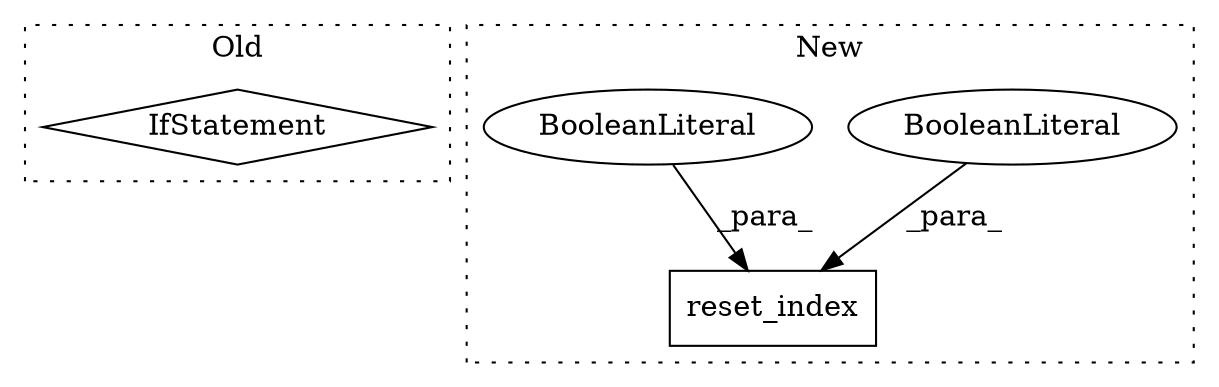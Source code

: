 digraph G {
subgraph cluster0 {
1 [label="IfStatement" a="25" s="3147" l="40" shape="diamond"];
label = "Old";
style="dotted";
}
subgraph cluster1 {
2 [label="reset_index" a="32" s="3196,3226" l="12,1" shape="box"];
3 [label="BooleanLiteral" a="9" s="3222" l="4" shape="ellipse"];
4 [label="BooleanLiteral" a="9" s="3216" l="5" shape="ellipse"];
label = "New";
style="dotted";
}
3 -> 2 [label="_para_"];
4 -> 2 [label="_para_"];
}
